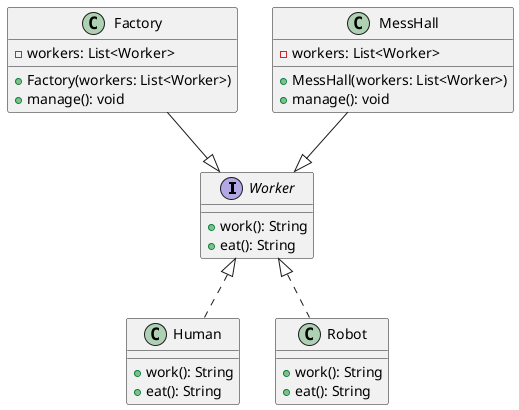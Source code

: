 @startuml Factory

interface Worker {
  + work(): String
  + eat(): String
}

class Human {
  + work(): String
  + eat(): String
}

class Robot {
  + work(): String
  + eat(): String
}

class Factory {
  - workers: List<Worker>
  + Factory(workers: List<Worker>)
  + manage(): void
}

class MessHall {
  - workers: List<Worker>
  + MessHall(workers: List<Worker>)
  + manage(): void
}

Worker <|.. Human
Worker <|.. Robot
Factory --|> Worker
MessHall --|> Worker

@enduml
